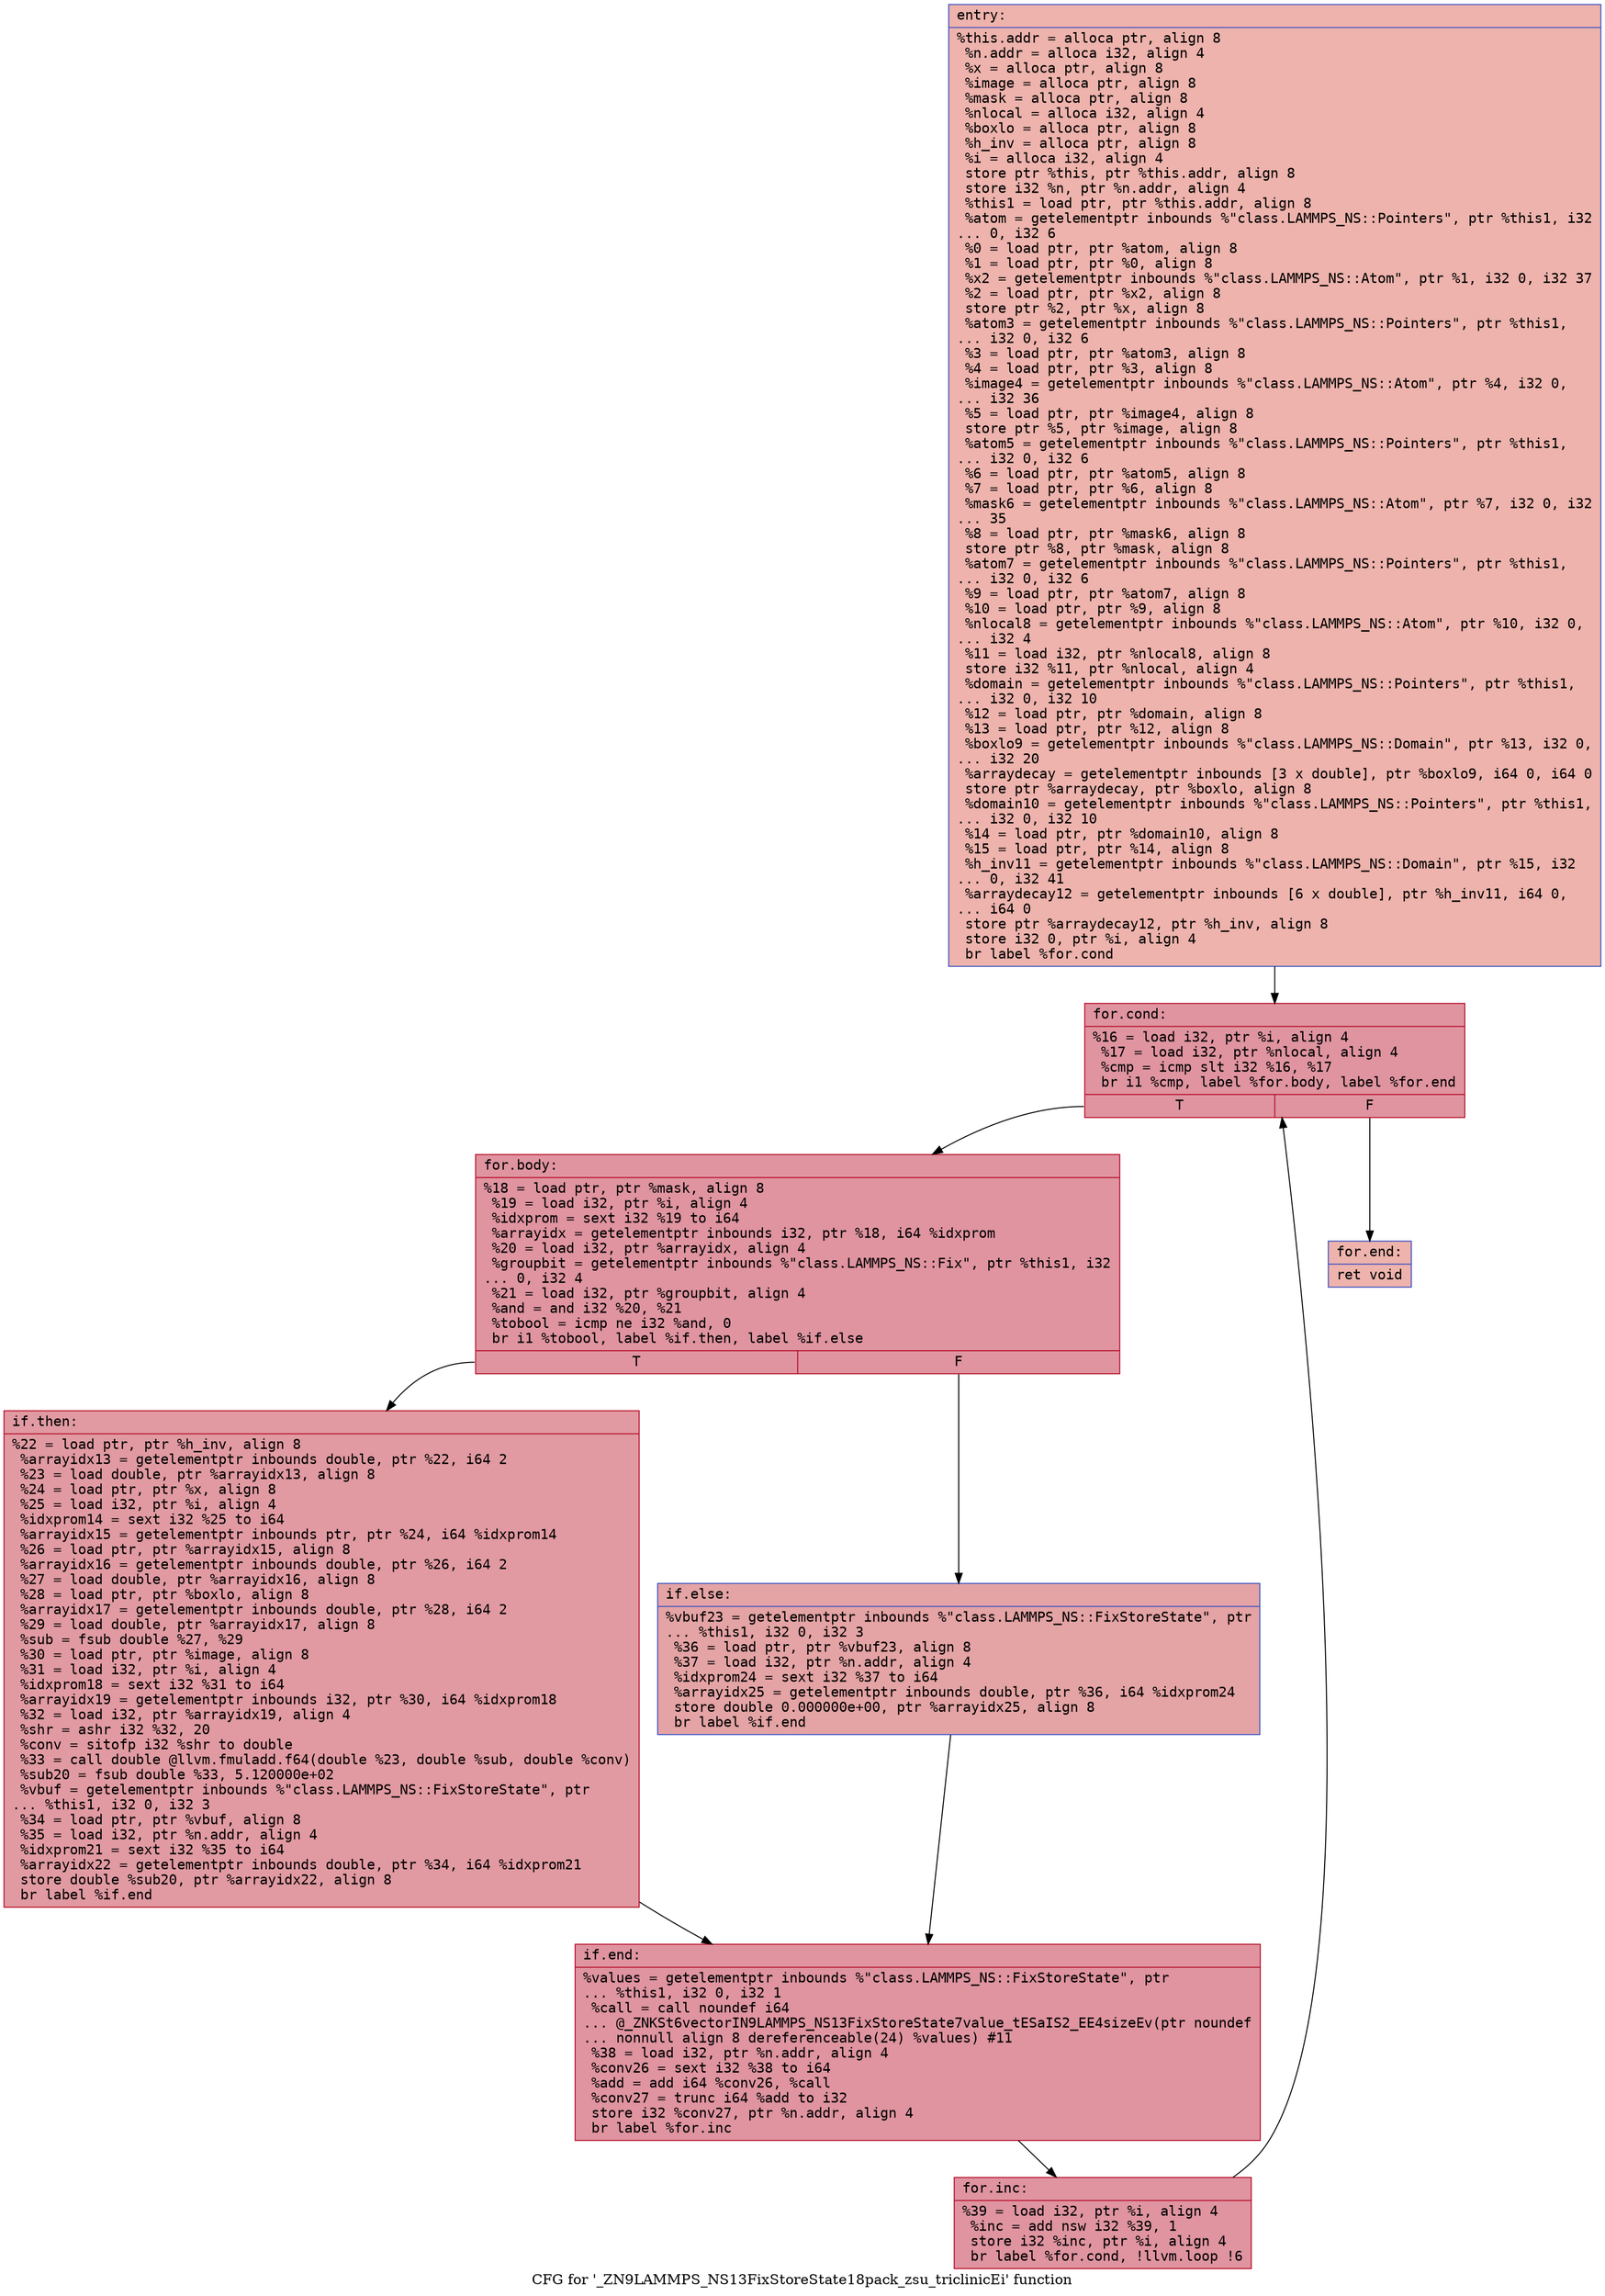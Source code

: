 digraph "CFG for '_ZN9LAMMPS_NS13FixStoreState18pack_zsu_triclinicEi' function" {
	label="CFG for '_ZN9LAMMPS_NS13FixStoreState18pack_zsu_triclinicEi' function";

	Node0x55b564924050 [shape=record,color="#3d50c3ff", style=filled, fillcolor="#d6524470" fontname="Courier",label="{entry:\l|  %this.addr = alloca ptr, align 8\l  %n.addr = alloca i32, align 4\l  %x = alloca ptr, align 8\l  %image = alloca ptr, align 8\l  %mask = alloca ptr, align 8\l  %nlocal = alloca i32, align 4\l  %boxlo = alloca ptr, align 8\l  %h_inv = alloca ptr, align 8\l  %i = alloca i32, align 4\l  store ptr %this, ptr %this.addr, align 8\l  store i32 %n, ptr %n.addr, align 4\l  %this1 = load ptr, ptr %this.addr, align 8\l  %atom = getelementptr inbounds %\"class.LAMMPS_NS::Pointers\", ptr %this1, i32\l... 0, i32 6\l  %0 = load ptr, ptr %atom, align 8\l  %1 = load ptr, ptr %0, align 8\l  %x2 = getelementptr inbounds %\"class.LAMMPS_NS::Atom\", ptr %1, i32 0, i32 37\l  %2 = load ptr, ptr %x2, align 8\l  store ptr %2, ptr %x, align 8\l  %atom3 = getelementptr inbounds %\"class.LAMMPS_NS::Pointers\", ptr %this1,\l... i32 0, i32 6\l  %3 = load ptr, ptr %atom3, align 8\l  %4 = load ptr, ptr %3, align 8\l  %image4 = getelementptr inbounds %\"class.LAMMPS_NS::Atom\", ptr %4, i32 0,\l... i32 36\l  %5 = load ptr, ptr %image4, align 8\l  store ptr %5, ptr %image, align 8\l  %atom5 = getelementptr inbounds %\"class.LAMMPS_NS::Pointers\", ptr %this1,\l... i32 0, i32 6\l  %6 = load ptr, ptr %atom5, align 8\l  %7 = load ptr, ptr %6, align 8\l  %mask6 = getelementptr inbounds %\"class.LAMMPS_NS::Atom\", ptr %7, i32 0, i32\l... 35\l  %8 = load ptr, ptr %mask6, align 8\l  store ptr %8, ptr %mask, align 8\l  %atom7 = getelementptr inbounds %\"class.LAMMPS_NS::Pointers\", ptr %this1,\l... i32 0, i32 6\l  %9 = load ptr, ptr %atom7, align 8\l  %10 = load ptr, ptr %9, align 8\l  %nlocal8 = getelementptr inbounds %\"class.LAMMPS_NS::Atom\", ptr %10, i32 0,\l... i32 4\l  %11 = load i32, ptr %nlocal8, align 8\l  store i32 %11, ptr %nlocal, align 4\l  %domain = getelementptr inbounds %\"class.LAMMPS_NS::Pointers\", ptr %this1,\l... i32 0, i32 10\l  %12 = load ptr, ptr %domain, align 8\l  %13 = load ptr, ptr %12, align 8\l  %boxlo9 = getelementptr inbounds %\"class.LAMMPS_NS::Domain\", ptr %13, i32 0,\l... i32 20\l  %arraydecay = getelementptr inbounds [3 x double], ptr %boxlo9, i64 0, i64 0\l  store ptr %arraydecay, ptr %boxlo, align 8\l  %domain10 = getelementptr inbounds %\"class.LAMMPS_NS::Pointers\", ptr %this1,\l... i32 0, i32 10\l  %14 = load ptr, ptr %domain10, align 8\l  %15 = load ptr, ptr %14, align 8\l  %h_inv11 = getelementptr inbounds %\"class.LAMMPS_NS::Domain\", ptr %15, i32\l... 0, i32 41\l  %arraydecay12 = getelementptr inbounds [6 x double], ptr %h_inv11, i64 0,\l... i64 0\l  store ptr %arraydecay12, ptr %h_inv, align 8\l  store i32 0, ptr %i, align 4\l  br label %for.cond\l}"];
	Node0x55b564924050 -> Node0x55b564926380[tooltip="entry -> for.cond\nProbability 100.00%" ];
	Node0x55b564926380 [shape=record,color="#b70d28ff", style=filled, fillcolor="#b70d2870" fontname="Courier",label="{for.cond:\l|  %16 = load i32, ptr %i, align 4\l  %17 = load i32, ptr %nlocal, align 4\l  %cmp = icmp slt i32 %16, %17\l  br i1 %cmp, label %for.body, label %for.end\l|{<s0>T|<s1>F}}"];
	Node0x55b564926380:s0 -> Node0x55b564926620[tooltip="for.cond -> for.body\nProbability 96.88%" ];
	Node0x55b564926380:s1 -> Node0x55b5649266a0[tooltip="for.cond -> for.end\nProbability 3.12%" ];
	Node0x55b564926620 [shape=record,color="#b70d28ff", style=filled, fillcolor="#b70d2870" fontname="Courier",label="{for.body:\l|  %18 = load ptr, ptr %mask, align 8\l  %19 = load i32, ptr %i, align 4\l  %idxprom = sext i32 %19 to i64\l  %arrayidx = getelementptr inbounds i32, ptr %18, i64 %idxprom\l  %20 = load i32, ptr %arrayidx, align 4\l  %groupbit = getelementptr inbounds %\"class.LAMMPS_NS::Fix\", ptr %this1, i32\l... 0, i32 4\l  %21 = load i32, ptr %groupbit, align 4\l  %and = and i32 %20, %21\l  %tobool = icmp ne i32 %and, 0\l  br i1 %tobool, label %if.then, label %if.else\l|{<s0>T|<s1>F}}"];
	Node0x55b564926620:s0 -> Node0x55b564926d70[tooltip="for.body -> if.then\nProbability 62.50%" ];
	Node0x55b564926620:s1 -> Node0x55b564926de0[tooltip="for.body -> if.else\nProbability 37.50%" ];
	Node0x55b564926d70 [shape=record,color="#b70d28ff", style=filled, fillcolor="#bb1b2c70" fontname="Courier",label="{if.then:\l|  %22 = load ptr, ptr %h_inv, align 8\l  %arrayidx13 = getelementptr inbounds double, ptr %22, i64 2\l  %23 = load double, ptr %arrayidx13, align 8\l  %24 = load ptr, ptr %x, align 8\l  %25 = load i32, ptr %i, align 4\l  %idxprom14 = sext i32 %25 to i64\l  %arrayidx15 = getelementptr inbounds ptr, ptr %24, i64 %idxprom14\l  %26 = load ptr, ptr %arrayidx15, align 8\l  %arrayidx16 = getelementptr inbounds double, ptr %26, i64 2\l  %27 = load double, ptr %arrayidx16, align 8\l  %28 = load ptr, ptr %boxlo, align 8\l  %arrayidx17 = getelementptr inbounds double, ptr %28, i64 2\l  %29 = load double, ptr %arrayidx17, align 8\l  %sub = fsub double %27, %29\l  %30 = load ptr, ptr %image, align 8\l  %31 = load i32, ptr %i, align 4\l  %idxprom18 = sext i32 %31 to i64\l  %arrayidx19 = getelementptr inbounds i32, ptr %30, i64 %idxprom18\l  %32 = load i32, ptr %arrayidx19, align 4\l  %shr = ashr i32 %32, 20\l  %conv = sitofp i32 %shr to double\l  %33 = call double @llvm.fmuladd.f64(double %23, double %sub, double %conv)\l  %sub20 = fsub double %33, 5.120000e+02\l  %vbuf = getelementptr inbounds %\"class.LAMMPS_NS::FixStoreState\", ptr\l... %this1, i32 0, i32 3\l  %34 = load ptr, ptr %vbuf, align 8\l  %35 = load i32, ptr %n.addr, align 4\l  %idxprom21 = sext i32 %35 to i64\l  %arrayidx22 = getelementptr inbounds double, ptr %34, i64 %idxprom21\l  store double %sub20, ptr %arrayidx22, align 8\l  br label %if.end\l}"];
	Node0x55b564926d70 -> Node0x55b5649260c0[tooltip="if.then -> if.end\nProbability 100.00%" ];
	Node0x55b564926de0 [shape=record,color="#3d50c3ff", style=filled, fillcolor="#c32e3170" fontname="Courier",label="{if.else:\l|  %vbuf23 = getelementptr inbounds %\"class.LAMMPS_NS::FixStoreState\", ptr\l... %this1, i32 0, i32 3\l  %36 = load ptr, ptr %vbuf23, align 8\l  %37 = load i32, ptr %n.addr, align 4\l  %idxprom24 = sext i32 %37 to i64\l  %arrayidx25 = getelementptr inbounds double, ptr %36, i64 %idxprom24\l  store double 0.000000e+00, ptr %arrayidx25, align 8\l  br label %if.end\l}"];
	Node0x55b564926de0 -> Node0x55b5649260c0[tooltip="if.else -> if.end\nProbability 100.00%" ];
	Node0x55b5649260c0 [shape=record,color="#b70d28ff", style=filled, fillcolor="#b70d2870" fontname="Courier",label="{if.end:\l|  %values = getelementptr inbounds %\"class.LAMMPS_NS::FixStoreState\", ptr\l... %this1, i32 0, i32 1\l  %call = call noundef i64\l... @_ZNKSt6vectorIN9LAMMPS_NS13FixStoreState7value_tESaIS2_EE4sizeEv(ptr noundef\l... nonnull align 8 dereferenceable(24) %values) #11\l  %38 = load i32, ptr %n.addr, align 4\l  %conv26 = sext i32 %38 to i64\l  %add = add i64 %conv26, %call\l  %conv27 = trunc i64 %add to i32\l  store i32 %conv27, ptr %n.addr, align 4\l  br label %for.inc\l}"];
	Node0x55b5649260c0 -> Node0x55b5649289d0[tooltip="if.end -> for.inc\nProbability 100.00%" ];
	Node0x55b5649289d0 [shape=record,color="#b70d28ff", style=filled, fillcolor="#b70d2870" fontname="Courier",label="{for.inc:\l|  %39 = load i32, ptr %i, align 4\l  %inc = add nsw i32 %39, 1\l  store i32 %inc, ptr %i, align 4\l  br label %for.cond, !llvm.loop !6\l}"];
	Node0x55b5649289d0 -> Node0x55b564926380[tooltip="for.inc -> for.cond\nProbability 100.00%" ];
	Node0x55b5649266a0 [shape=record,color="#3d50c3ff", style=filled, fillcolor="#d6524470" fontname="Courier",label="{for.end:\l|  ret void\l}"];
}
